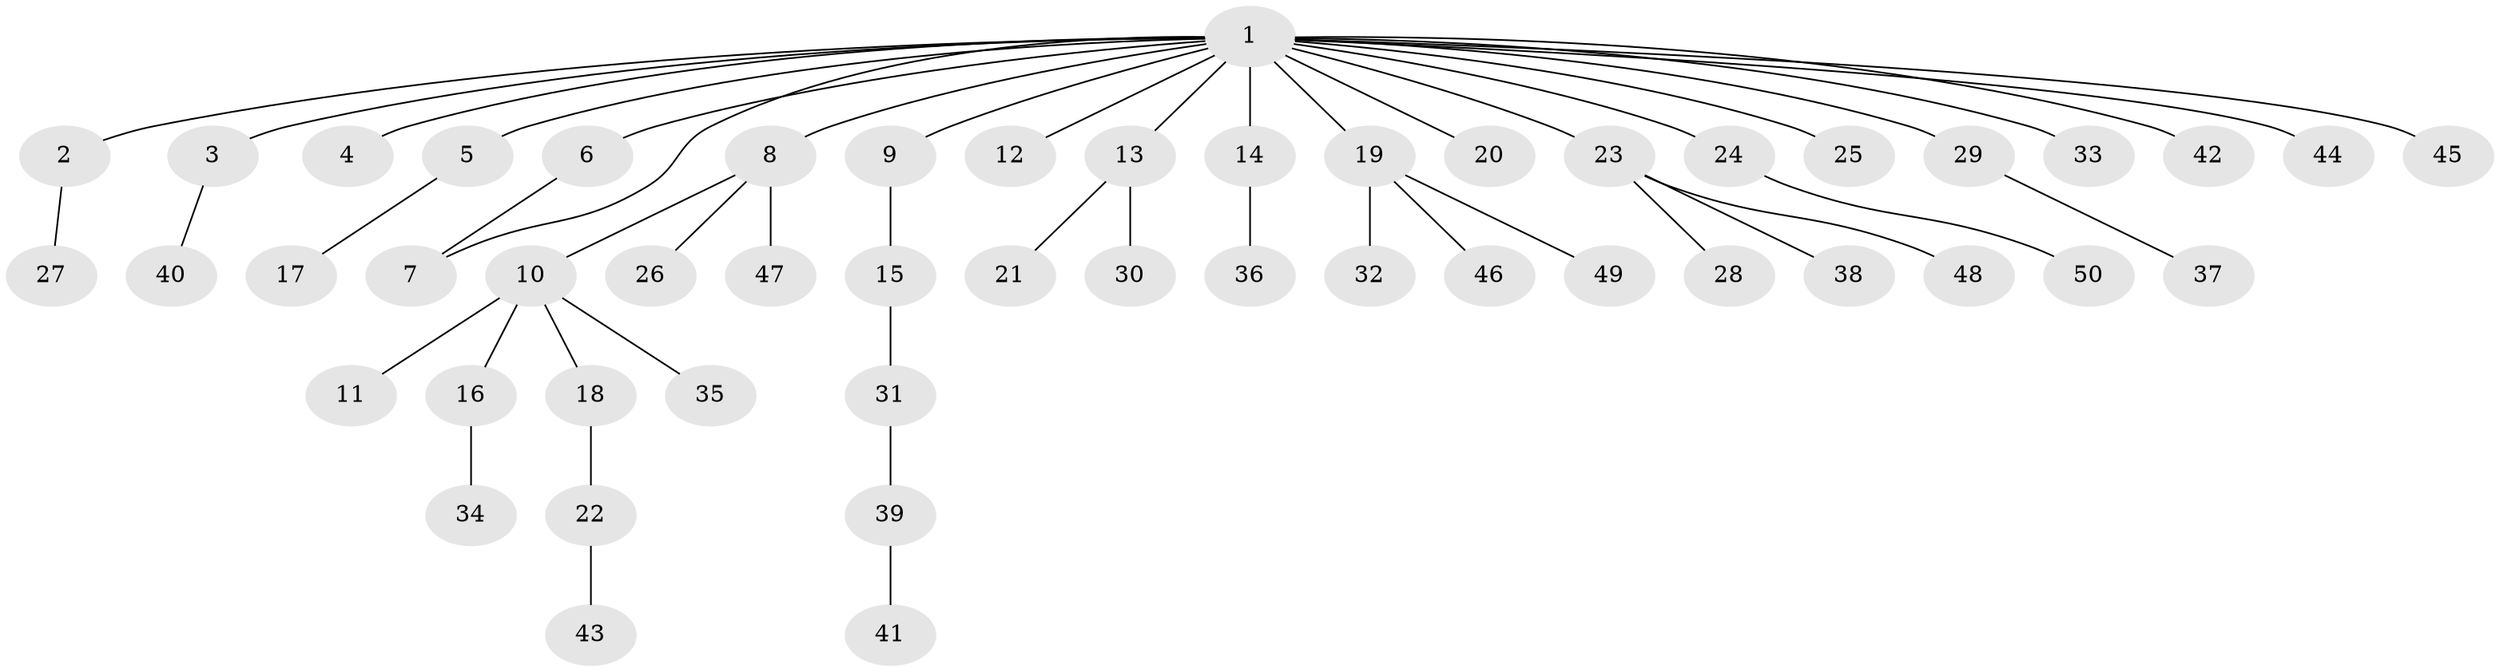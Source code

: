 // coarse degree distribution, {20: 0.029411764705882353, 1: 0.7647058823529411, 3: 0.08823529411764706, 5: 0.029411764705882353, 2: 0.08823529411764706}
// Generated by graph-tools (version 1.1) at 2025/41/03/06/25 10:41:46]
// undirected, 50 vertices, 50 edges
graph export_dot {
graph [start="1"]
  node [color=gray90,style=filled];
  1;
  2;
  3;
  4;
  5;
  6;
  7;
  8;
  9;
  10;
  11;
  12;
  13;
  14;
  15;
  16;
  17;
  18;
  19;
  20;
  21;
  22;
  23;
  24;
  25;
  26;
  27;
  28;
  29;
  30;
  31;
  32;
  33;
  34;
  35;
  36;
  37;
  38;
  39;
  40;
  41;
  42;
  43;
  44;
  45;
  46;
  47;
  48;
  49;
  50;
  1 -- 2;
  1 -- 3;
  1 -- 4;
  1 -- 5;
  1 -- 6;
  1 -- 7;
  1 -- 8;
  1 -- 9;
  1 -- 12;
  1 -- 13;
  1 -- 14;
  1 -- 19;
  1 -- 20;
  1 -- 23;
  1 -- 24;
  1 -- 25;
  1 -- 29;
  1 -- 33;
  1 -- 42;
  1 -- 44;
  1 -- 45;
  2 -- 27;
  3 -- 40;
  5 -- 17;
  6 -- 7;
  8 -- 10;
  8 -- 26;
  8 -- 47;
  9 -- 15;
  10 -- 11;
  10 -- 16;
  10 -- 18;
  10 -- 35;
  13 -- 21;
  13 -- 30;
  14 -- 36;
  15 -- 31;
  16 -- 34;
  18 -- 22;
  19 -- 32;
  19 -- 46;
  19 -- 49;
  22 -- 43;
  23 -- 28;
  23 -- 38;
  23 -- 48;
  24 -- 50;
  29 -- 37;
  31 -- 39;
  39 -- 41;
}
